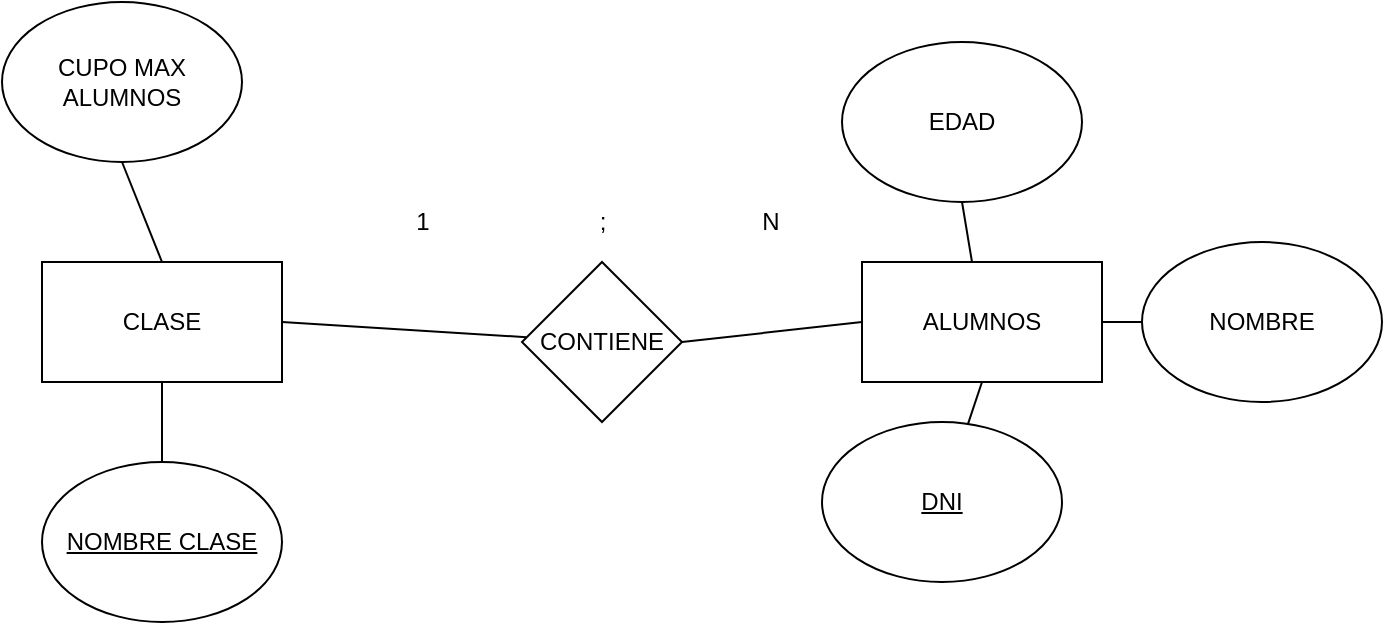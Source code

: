 <mxfile>
    <diagram id="8mwg2wW6r88M0V3Wo6N4" name="Página-1">
        <mxGraphModel dx="624" dy="317" grid="1" gridSize="10" guides="1" tooltips="1" connect="1" arrows="1" fold="1" page="1" pageScale="1" pageWidth="827" pageHeight="1169" math="0" shadow="0">
            <root>
                <mxCell id="0"/>
                <mxCell id="1" parent="0"/>
                <mxCell id="2" value="CLASE" style="rounded=0;whiteSpace=wrap;html=1;" vertex="1" parent="1">
                    <mxGeometry x="40" y="130" width="120" height="60" as="geometry"/>
                </mxCell>
                <mxCell id="3" value="ALUMNOS" style="rounded=0;whiteSpace=wrap;html=1;" vertex="1" parent="1">
                    <mxGeometry x="450" y="130" width="120" height="60" as="geometry"/>
                </mxCell>
                <mxCell id="4" value="CONTIENE" style="rhombus;whiteSpace=wrap;html=1;" vertex="1" parent="1">
                    <mxGeometry x="280" y="130" width="80" height="80" as="geometry"/>
                </mxCell>
                <mxCell id="5" value="EDAD" style="ellipse;whiteSpace=wrap;html=1;" vertex="1" parent="1">
                    <mxGeometry x="440" y="20" width="120" height="80" as="geometry"/>
                </mxCell>
                <mxCell id="6" value="NOMBRE" style="ellipse;whiteSpace=wrap;html=1;" vertex="1" parent="1">
                    <mxGeometry x="590" y="120" width="120" height="80" as="geometry"/>
                </mxCell>
                <mxCell id="7" value="&lt;u&gt;DNI&lt;/u&gt;" style="ellipse;whiteSpace=wrap;html=1;" vertex="1" parent="1">
                    <mxGeometry x="430" y="210" width="120" height="80" as="geometry"/>
                </mxCell>
                <mxCell id="10" value="" style="endArrow=none;html=1;entryX=0.5;entryY=1;entryDx=0;entryDy=0;" edge="1" parent="1" source="7" target="3">
                    <mxGeometry width="50" height="50" relative="1" as="geometry">
                        <mxPoint x="350" y="220" as="sourcePoint"/>
                        <mxPoint x="400" y="170" as="targetPoint"/>
                    </mxGeometry>
                </mxCell>
                <mxCell id="11" value="" style="endArrow=none;html=1;entryX=0;entryY=0.5;entryDx=0;entryDy=0;exitX=1;exitY=0.5;exitDx=0;exitDy=0;" edge="1" parent="1" source="3" target="6">
                    <mxGeometry width="50" height="50" relative="1" as="geometry">
                        <mxPoint x="350" y="220" as="sourcePoint"/>
                        <mxPoint x="400" y="170" as="targetPoint"/>
                    </mxGeometry>
                </mxCell>
                <mxCell id="12" value="" style="endArrow=none;html=1;entryX=0.5;entryY=1;entryDx=0;entryDy=0;" edge="1" parent="1" source="3" target="5">
                    <mxGeometry width="50" height="50" relative="1" as="geometry">
                        <mxPoint x="350" y="220" as="sourcePoint"/>
                        <mxPoint x="400" y="170" as="targetPoint"/>
                    </mxGeometry>
                </mxCell>
                <mxCell id="13" value="" style="endArrow=none;html=1;exitX=1;exitY=0.5;exitDx=0;exitDy=0;entryX=0;entryY=0.5;entryDx=0;entryDy=0;" edge="1" parent="1" source="4" target="3">
                    <mxGeometry width="50" height="50" relative="1" as="geometry">
                        <mxPoint x="350" y="220" as="sourcePoint"/>
                        <mxPoint x="400" y="170" as="targetPoint"/>
                    </mxGeometry>
                </mxCell>
                <mxCell id="15" value="" style="endArrow=none;html=1;entryX=1;entryY=0.5;entryDx=0;entryDy=0;" edge="1" parent="1" source="4" target="2">
                    <mxGeometry width="50" height="50" relative="1" as="geometry">
                        <mxPoint x="350" y="140" as="sourcePoint"/>
                        <mxPoint x="400" y="90" as="targetPoint"/>
                    </mxGeometry>
                </mxCell>
                <mxCell id="16" value="CUPO MAX ALUMNOS" style="ellipse;whiteSpace=wrap;html=1;" vertex="1" parent="1">
                    <mxGeometry x="20" width="120" height="80" as="geometry"/>
                </mxCell>
                <mxCell id="17" value="&lt;p&gt;&lt;u&gt;NOMBRE CLASE&lt;/u&gt;&lt;/p&gt;" style="ellipse;whiteSpace=wrap;html=1;" vertex="1" parent="1">
                    <mxGeometry x="40" y="230" width="120" height="80" as="geometry"/>
                </mxCell>
                <mxCell id="18" value="" style="endArrow=none;html=1;exitX=0.5;exitY=0;exitDx=0;exitDy=0;" edge="1" parent="1" source="17" target="2">
                    <mxGeometry width="50" height="50" relative="1" as="geometry">
                        <mxPoint x="200" y="220" as="sourcePoint"/>
                        <mxPoint x="250" y="170" as="targetPoint"/>
                    </mxGeometry>
                </mxCell>
                <mxCell id="19" value="" style="endArrow=none;html=1;exitX=0.5;exitY=0;exitDx=0;exitDy=0;entryX=0.5;entryY=1;entryDx=0;entryDy=0;" edge="1" parent="1" source="2" target="16">
                    <mxGeometry width="50" height="50" relative="1" as="geometry">
                        <mxPoint x="200" y="50" as="sourcePoint"/>
                        <mxPoint x="250" as="targetPoint"/>
                    </mxGeometry>
                </mxCell>
                <mxCell id="25" value="1" style="text;html=1;align=center;verticalAlign=middle;resizable=0;points=[];autosize=1;strokeColor=none;fillColor=none;" vertex="1" parent="1">
                    <mxGeometry x="220" y="100" width="20" height="20" as="geometry"/>
                </mxCell>
                <mxCell id="26" value="N" style="text;html=1;align=center;verticalAlign=middle;resizable=0;points=[];autosize=1;strokeColor=none;fillColor=none;" vertex="1" parent="1">
                    <mxGeometry x="394" y="100" width="20" height="20" as="geometry"/>
                </mxCell>
                <mxCell id="27" value=";" style="text;html=1;align=center;verticalAlign=middle;resizable=0;points=[];autosize=1;strokeColor=none;fillColor=none;" vertex="1" parent="1">
                    <mxGeometry x="310" y="100" width="20" height="20" as="geometry"/>
                </mxCell>
            </root>
        </mxGraphModel>
    </diagram>
</mxfile>